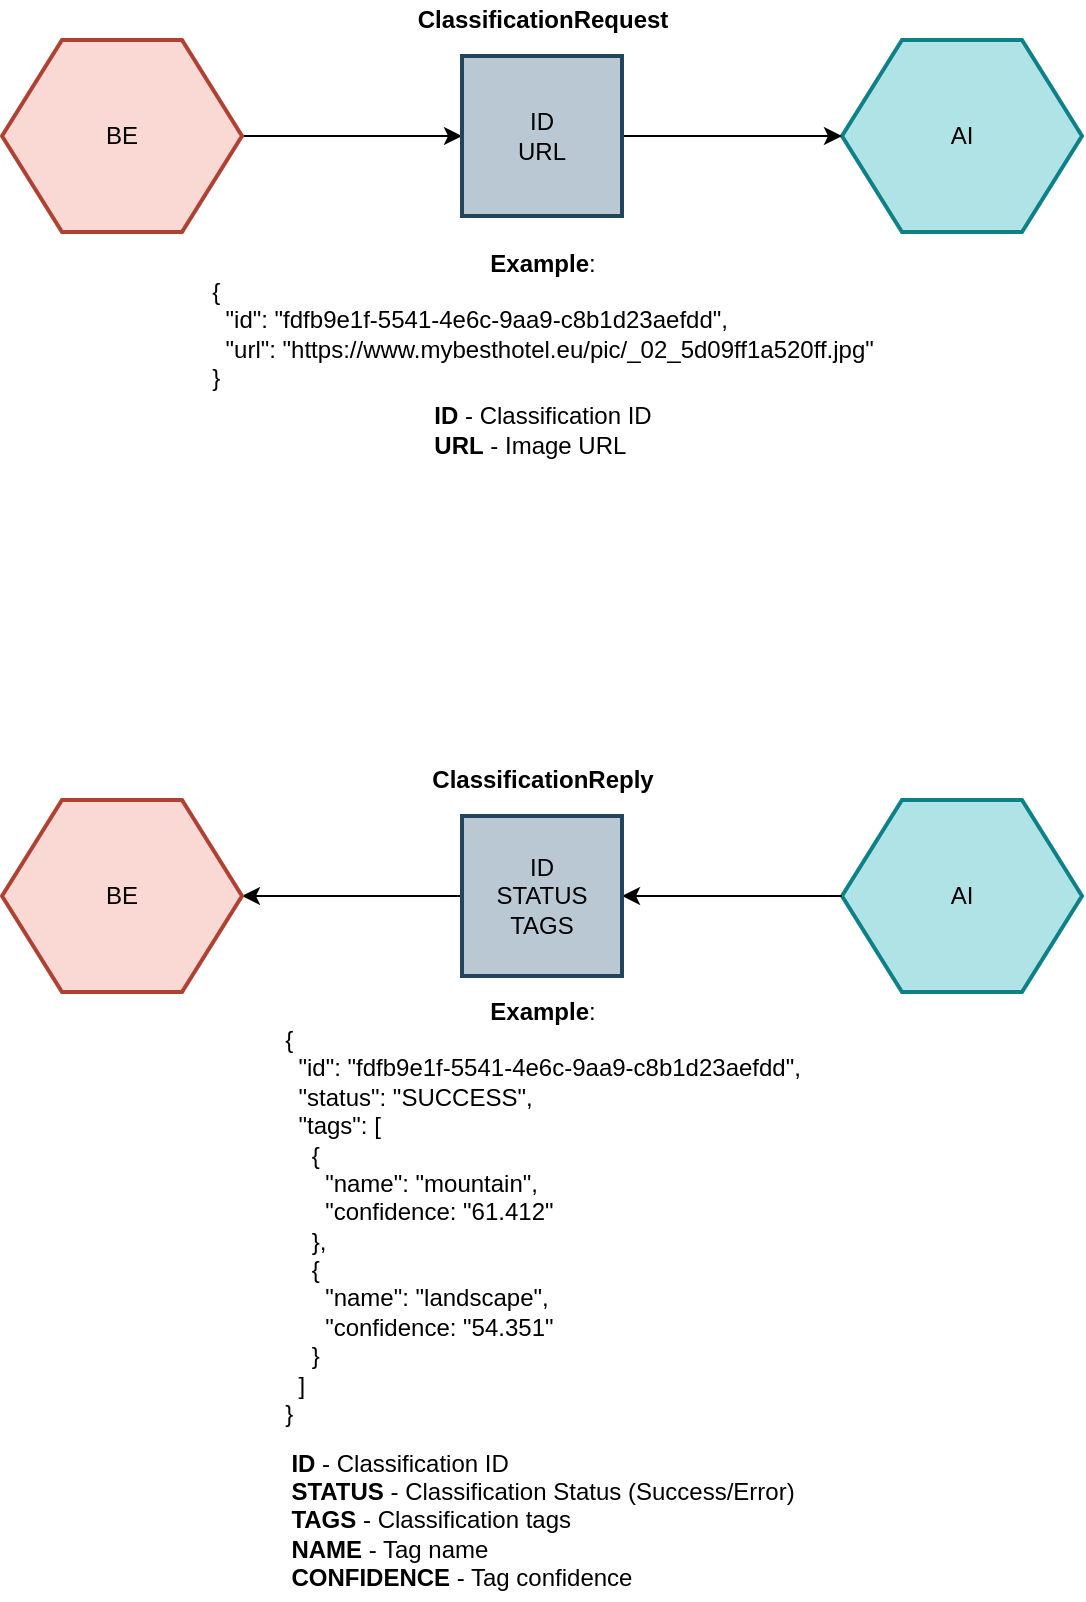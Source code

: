<mxfile version="13.4.6" type="device"><diagram id="GD_qwa42791kvzYDPxTq" name="Page-1"><mxGraphModel dx="1186" dy="692" grid="1" gridSize="10" guides="1" tooltips="1" connect="1" arrows="1" fold="1" page="1" pageScale="1" pageWidth="827" pageHeight="1169" math="0" shadow="0"><root><mxCell id="0"/><mxCell id="1" parent="0"/><mxCell id="ZQdUIQWg45tGsE8rTkOU-5" style="edgeStyle=orthogonalEdgeStyle;rounded=0;orthogonalLoop=1;jettySize=auto;html=1;exitX=1;exitY=0.5;exitDx=0;exitDy=0;entryX=0;entryY=0.5;entryDx=0;entryDy=0;" edge="1" parent="1" source="ZQdUIQWg45tGsE8rTkOU-1" target="ZQdUIQWg45tGsE8rTkOU-3"><mxGeometry relative="1" as="geometry"/></mxCell><mxCell id="ZQdUIQWg45tGsE8rTkOU-1" value="BE" style="shape=hexagon;perimeter=hexagonPerimeter2;whiteSpace=wrap;html=1;fillColor=#fad9d5;comic=0;shadow=0;rounded=0;aspect=fixed;strokeColor=#ae4132;strokeWidth=2;fontFamily=Helvetica;" vertex="1" parent="1"><mxGeometry x="120" y="100" width="120" height="96" as="geometry"/></mxCell><mxCell id="ZQdUIQWg45tGsE8rTkOU-2" value="AI" style="shape=hexagon;perimeter=hexagonPerimeter2;whiteSpace=wrap;html=1;fillColor=#b0e3e6;comic=0;shadow=0;rounded=0;aspect=fixed;strokeColor=#0e8088;strokeWidth=2;fontFamily=Helvetica;" vertex="1" parent="1"><mxGeometry x="540" y="100" width="120" height="96" as="geometry"/></mxCell><mxCell id="2" value="&lt;b&gt;ClassificationRequest&lt;/b&gt;" style="text;html=1;align=center;verticalAlign=middle;resizable=0;points=[];autosize=1;" vertex="1" parent="1"><mxGeometry x="320" y="80" width="140" height="20" as="geometry"/></mxCell><mxCell id="ZQdUIQWg45tGsE8rTkOU-6" style="edgeStyle=orthogonalEdgeStyle;rounded=0;orthogonalLoop=1;jettySize=auto;html=1;exitX=1;exitY=0.5;exitDx=0;exitDy=0;entryX=0;entryY=0.5;entryDx=0;entryDy=0;" edge="1" parent="1" source="ZQdUIQWg45tGsE8rTkOU-3" target="ZQdUIQWg45tGsE8rTkOU-2"><mxGeometry relative="1" as="geometry"/></mxCell><mxCell id="ZQdUIQWg45tGsE8rTkOU-3" value="ID&lt;br&gt;URL" style="whiteSpace=wrap;html=1;aspect=fixed;fillColor=#bac8d3;strokeColor=#23445d;strokeWidth=2;" vertex="1" parent="1"><mxGeometry x="350" y="108" width="80" height="80" as="geometry"/></mxCell><mxCell id="ZQdUIQWg45tGsE8rTkOU-4" value="&lt;div style=&quot;text-align: justify&quot;&gt;&lt;b&gt;ID&lt;/b&gt; - Classification ID&lt;/div&gt;&lt;div style=&quot;text-align: justify&quot;&gt;&lt;b&gt;URL&lt;/b&gt; - Image URL&lt;/div&gt;" style="text;html=1;align=center;verticalAlign=middle;resizable=0;points=[];autosize=1;" vertex="1" parent="1"><mxGeometry x="330" y="280" width="120" height="30" as="geometry"/></mxCell><mxCell id="ZQdUIQWg45tGsE8rTkOU-7" style="edgeStyle=orthogonalEdgeStyle;rounded=0;orthogonalLoop=1;jettySize=auto;html=1;exitX=1;exitY=0.5;exitDx=0;exitDy=0;entryX=0;entryY=0.5;entryDx=0;entryDy=0;endArrow=none;endFill=0;startArrow=classic;startFill=1;" edge="1" parent="1" source="ZQdUIQWg45tGsE8rTkOU-8" target="ZQdUIQWg45tGsE8rTkOU-12"><mxGeometry relative="1" as="geometry"/></mxCell><mxCell id="ZQdUIQWg45tGsE8rTkOU-8" value="BE" style="shape=hexagon;perimeter=hexagonPerimeter2;whiteSpace=wrap;html=1;fillColor=#fad9d5;comic=0;shadow=0;rounded=0;aspect=fixed;strokeColor=#ae4132;strokeWidth=2;fontFamily=Helvetica;" vertex="1" parent="1"><mxGeometry x="120" y="480" width="120" height="96" as="geometry"/></mxCell><mxCell id="ZQdUIQWg45tGsE8rTkOU-9" value="AI" style="shape=hexagon;perimeter=hexagonPerimeter2;whiteSpace=wrap;html=1;fillColor=#b0e3e6;comic=0;shadow=0;rounded=0;aspect=fixed;strokeColor=#0e8088;strokeWidth=2;fontFamily=Helvetica;" vertex="1" parent="1"><mxGeometry x="540" y="480" width="120" height="96" as="geometry"/></mxCell><mxCell id="ZQdUIQWg45tGsE8rTkOU-10" value="&lt;b&gt;ClassificationReply&lt;/b&gt;" style="text;html=1;align=center;verticalAlign=middle;resizable=0;points=[];autosize=1;" vertex="1" parent="1"><mxGeometry x="325" y="460" width="130" height="20" as="geometry"/></mxCell><mxCell id="ZQdUIQWg45tGsE8rTkOU-11" style="edgeStyle=orthogonalEdgeStyle;rounded=0;orthogonalLoop=1;jettySize=auto;html=1;exitX=1;exitY=0.5;exitDx=0;exitDy=0;entryX=0;entryY=0.5;entryDx=0;entryDy=0;endArrow=none;endFill=0;startArrow=classic;startFill=1;" edge="1" parent="1" source="ZQdUIQWg45tGsE8rTkOU-12" target="ZQdUIQWg45tGsE8rTkOU-9"><mxGeometry relative="1" as="geometry"/></mxCell><mxCell id="ZQdUIQWg45tGsE8rTkOU-12" value="ID&lt;br&gt;STATUS&lt;br&gt;TAGS" style="whiteSpace=wrap;html=1;aspect=fixed;strokeWidth=2;fillColor=#bac8d3;strokeColor=#23445d;" vertex="1" parent="1"><mxGeometry x="350" y="488" width="80" height="80" as="geometry"/></mxCell><mxCell id="ZQdUIQWg45tGsE8rTkOU-13" value="&lt;div style=&quot;text-align: justify&quot;&gt;&lt;b&gt;ID&lt;/b&gt; - Classification ID&lt;/div&gt;&lt;div style=&quot;text-align: justify&quot;&gt;&lt;b&gt;STATUS&lt;/b&gt;&amp;nbsp;- Classification Status (Success/Error)&lt;/div&gt;&lt;div style=&quot;text-align: justify&quot;&gt;&lt;b&gt;TAGS&lt;/b&gt; - Classification tags&lt;/div&gt;&lt;div style=&quot;text-align: justify&quot;&gt;&lt;b&gt;NAME&lt;/b&gt; - Tag name&lt;/div&gt;&lt;div style=&quot;text-align: justify&quot;&gt;&lt;b&gt;CONFIDENCE&lt;/b&gt;&amp;nbsp;- Tag confidence&lt;/div&gt;" style="text;html=1;align=center;verticalAlign=middle;resizable=0;points=[];autosize=1;" vertex="1" parent="1"><mxGeometry x="255" y="800" width="270" height="80" as="geometry"/></mxCell><mxCell id="ZQdUIQWg45tGsE8rTkOU-16" value="&lt;div&gt;&lt;b&gt;Example&lt;/b&gt;:&lt;/div&gt;&lt;div style=&quot;text-align: left&quot;&gt;&lt;span&gt;{&lt;/span&gt;&lt;/div&gt;&lt;div style=&quot;text-align: left&quot;&gt;&lt;span&gt;&amp;nbsp; &quot;id&quot;: &quot;fdfb9e1f-5541-4e6c-9aa9-c8b1d23aefdd&quot;,&lt;/span&gt;&lt;/div&gt;&lt;div style=&quot;text-align: left&quot;&gt;&lt;span&gt;&amp;nbsp; &quot;url&quot;: &quot;&lt;/span&gt;&lt;span&gt;https://www.mybesthotel.eu/pic/_02_5d09ff1a520ff.jpg&lt;/span&gt;&lt;span&gt;&quot;&lt;/span&gt;&lt;/div&gt;&lt;div style=&quot;text-align: left&quot;&gt;&lt;span&gt;}&lt;/span&gt;&lt;/div&gt;" style="text;html=1;align=center;verticalAlign=middle;resizable=0;points=[];autosize=1;" vertex="1" parent="1"><mxGeometry x="215" y="200" width="350" height="80" as="geometry"/></mxCell><mxCell id="ZQdUIQWg45tGsE8rTkOU-17" value="&lt;div&gt;&lt;b&gt;Example&lt;/b&gt;:&lt;/div&gt;&lt;div style=&quot;text-align: left&quot;&gt;&lt;span&gt;{&lt;/span&gt;&lt;/div&gt;&lt;div style=&quot;text-align: left&quot;&gt;&lt;span&gt;&amp;nbsp; &quot;id&quot;: &quot;fdfb9e1f-5541-4e6c-9aa9-c8b1d23aefdd&quot;,&lt;/span&gt;&lt;/div&gt;&lt;div style=&quot;text-align: left&quot;&gt;&lt;span&gt;&amp;nbsp; &quot;status&quot;: &quot;SUCCESS&quot;,&lt;/span&gt;&lt;/div&gt;&lt;div style=&quot;text-align: left&quot;&gt;&lt;span&gt;&amp;nbsp; &quot;tags&quot;: [&lt;/span&gt;&lt;/div&gt;&lt;div style=&quot;text-align: left&quot;&gt;&amp;nbsp; &amp;nbsp; {&lt;/div&gt;&lt;div style=&quot;text-align: left&quot;&gt;&amp;nbsp; &amp;nbsp; &amp;nbsp; &quot;name&quot;: &quot;&lt;span&gt;mountain&lt;/span&gt;&lt;span&gt;&quot;,&lt;/span&gt;&lt;/div&gt;&lt;div style=&quot;text-align: left&quot;&gt;&amp;nbsp; &amp;nbsp; &amp;nbsp; &quot;confidence: &quot;61.412&quot;&lt;/div&gt;&lt;div style=&quot;text-align: left&quot;&gt;&amp;nbsp; &amp;nbsp; },&lt;/div&gt;&lt;div style=&quot;text-align: left&quot;&gt;&lt;div&gt;&amp;nbsp; &amp;nbsp; {&lt;/div&gt;&lt;div&gt;&amp;nbsp; &amp;nbsp; &amp;nbsp; &quot;name&quot;: &quot;&lt;span&gt;landscape&lt;/span&gt;&lt;span&gt;&quot;,&lt;/span&gt;&lt;/div&gt;&lt;div&gt;&amp;nbsp; &amp;nbsp; &amp;nbsp; &quot;confidence: &quot;54.351&quot;&lt;/div&gt;&lt;div&gt;&amp;nbsp; &amp;nbsp; }&lt;/div&gt;&lt;/div&gt;&lt;div style=&quot;text-align: left&quot;&gt;&amp;nbsp; ]&lt;/div&gt;&lt;div style=&quot;text-align: left&quot;&gt;&lt;span&gt;}&lt;/span&gt;&lt;/div&gt;" style="text;html=1;align=center;verticalAlign=middle;resizable=0;points=[];autosize=1;" vertex="1" parent="1"><mxGeometry x="255" y="576" width="270" height="220" as="geometry"/></mxCell></root></mxGraphModel></diagram></mxfile>